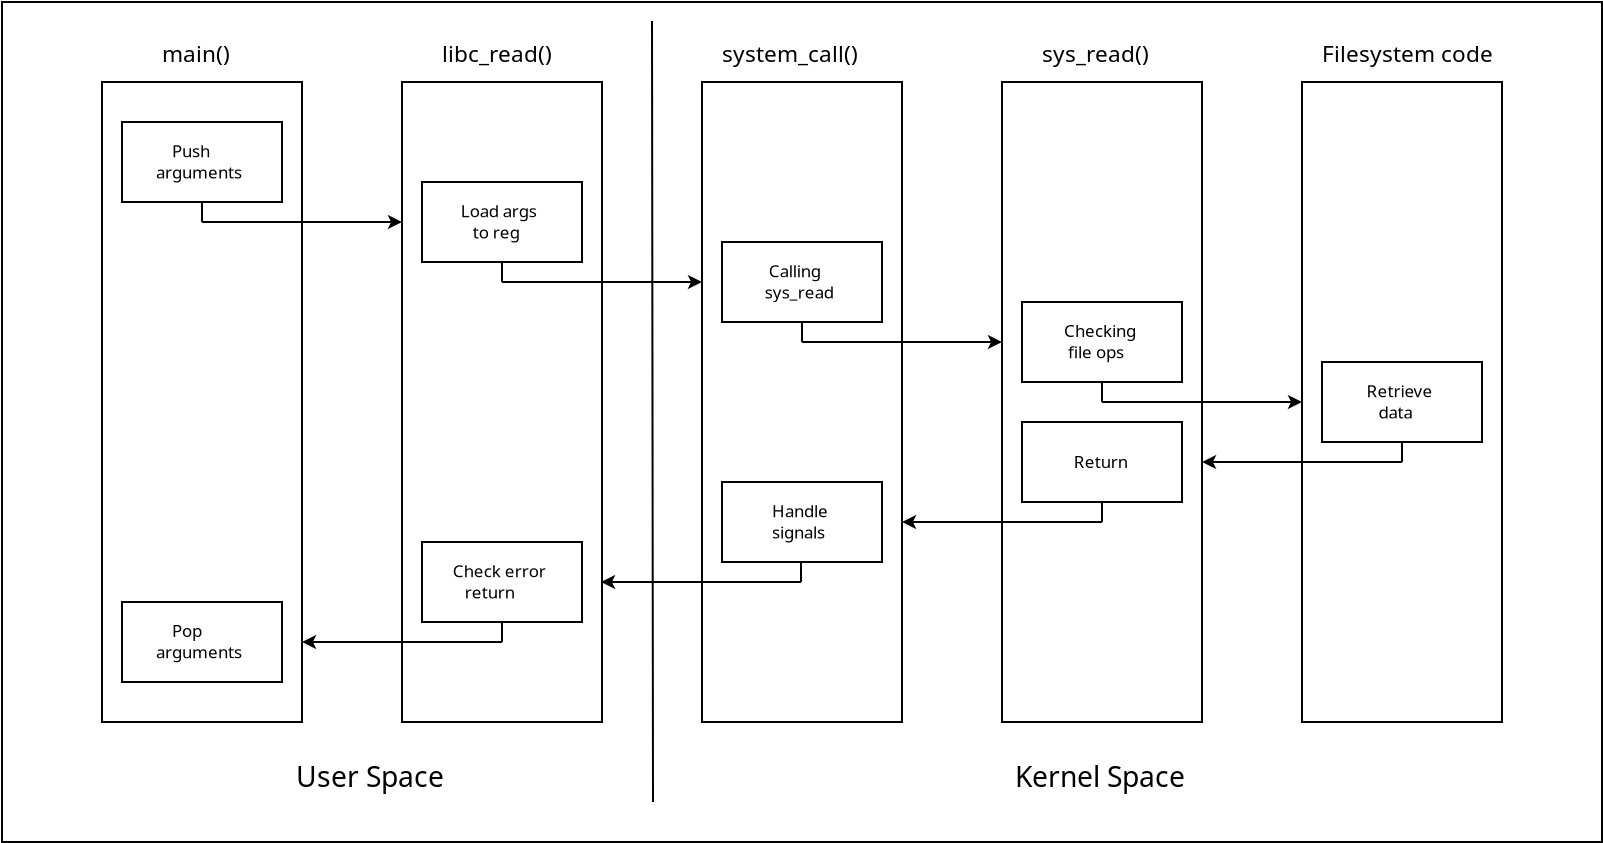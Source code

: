 <?xml version="1.0" encoding="UTF-8"?>
<dia:diagram xmlns:dia="http://www.lysator.liu.se/~alla/dia/">
  <dia:layer name="Background" visible="true" active="true">
    <dia:group>
      <dia:object type="Standard - Box" version="0" id="O0">
        <dia:attribute name="obj_pos">
          <dia:point val="5,1"/>
        </dia:attribute>
        <dia:attribute name="obj_bb">
          <dia:rectangle val="4.95,0.95;85.05,43.05"/>
        </dia:attribute>
        <dia:attribute name="elem_corner">
          <dia:point val="5,1"/>
        </dia:attribute>
        <dia:attribute name="elem_width">
          <dia:real val="80"/>
        </dia:attribute>
        <dia:attribute name="elem_height">
          <dia:real val="42"/>
        </dia:attribute>
        <dia:attribute name="show_background">
          <dia:boolean val="true"/>
        </dia:attribute>
      </dia:object>
      <dia:group>
        <dia:object type="Standard - Box" version="0" id="O1">
          <dia:attribute name="obj_pos">
            <dia:point val="10,5"/>
          </dia:attribute>
          <dia:attribute name="obj_bb">
            <dia:rectangle val="9.95,4.95;20.05,37.05"/>
          </dia:attribute>
          <dia:attribute name="elem_corner">
            <dia:point val="10,5"/>
          </dia:attribute>
          <dia:attribute name="elem_width">
            <dia:real val="10"/>
          </dia:attribute>
          <dia:attribute name="elem_height">
            <dia:real val="32"/>
          </dia:attribute>
          <dia:attribute name="show_background">
            <dia:boolean val="true"/>
          </dia:attribute>
        </dia:object>
        <dia:object type="Standard - Box" version="0" id="O2">
          <dia:attribute name="obj_pos">
            <dia:point val="25,5"/>
          </dia:attribute>
          <dia:attribute name="obj_bb">
            <dia:rectangle val="24.95,4.95;35.05,37.05"/>
          </dia:attribute>
          <dia:attribute name="elem_corner">
            <dia:point val="25,5"/>
          </dia:attribute>
          <dia:attribute name="elem_width">
            <dia:real val="10"/>
          </dia:attribute>
          <dia:attribute name="elem_height">
            <dia:real val="32"/>
          </dia:attribute>
          <dia:attribute name="show_background">
            <dia:boolean val="true"/>
          </dia:attribute>
        </dia:object>
        <dia:object type="Standard - Box" version="0" id="O3">
          <dia:attribute name="obj_pos">
            <dia:point val="40,5"/>
          </dia:attribute>
          <dia:attribute name="obj_bb">
            <dia:rectangle val="39.95,4.95;50.05,37.05"/>
          </dia:attribute>
          <dia:attribute name="elem_corner">
            <dia:point val="40,5"/>
          </dia:attribute>
          <dia:attribute name="elem_width">
            <dia:real val="10"/>
          </dia:attribute>
          <dia:attribute name="elem_height">
            <dia:real val="32"/>
          </dia:attribute>
          <dia:attribute name="show_background">
            <dia:boolean val="true"/>
          </dia:attribute>
        </dia:object>
        <dia:object type="Standard - Box" version="0" id="O4">
          <dia:attribute name="obj_pos">
            <dia:point val="55,5"/>
          </dia:attribute>
          <dia:attribute name="obj_bb">
            <dia:rectangle val="54.95,4.95;65.05,37.05"/>
          </dia:attribute>
          <dia:attribute name="elem_corner">
            <dia:point val="55,5"/>
          </dia:attribute>
          <dia:attribute name="elem_width">
            <dia:real val="10"/>
          </dia:attribute>
          <dia:attribute name="elem_height">
            <dia:real val="32"/>
          </dia:attribute>
          <dia:attribute name="show_background">
            <dia:boolean val="true"/>
          </dia:attribute>
        </dia:object>
        <dia:object type="Standard - Box" version="0" id="O5">
          <dia:attribute name="obj_pos">
            <dia:point val="70,5"/>
          </dia:attribute>
          <dia:attribute name="obj_bb">
            <dia:rectangle val="69.95,4.95;80.05,37.05"/>
          </dia:attribute>
          <dia:attribute name="elem_corner">
            <dia:point val="70,5"/>
          </dia:attribute>
          <dia:attribute name="elem_width">
            <dia:real val="10"/>
          </dia:attribute>
          <dia:attribute name="elem_height">
            <dia:real val="32"/>
          </dia:attribute>
          <dia:attribute name="show_background">
            <dia:boolean val="true"/>
          </dia:attribute>
        </dia:object>
        <dia:object type="Standard - Box" version="0" id="O6">
          <dia:attribute name="obj_pos">
            <dia:point val="11,7"/>
          </dia:attribute>
          <dia:attribute name="obj_bb">
            <dia:rectangle val="10.95,6.95;19.05,11.05"/>
          </dia:attribute>
          <dia:attribute name="elem_corner">
            <dia:point val="11,7"/>
          </dia:attribute>
          <dia:attribute name="elem_width">
            <dia:real val="8"/>
          </dia:attribute>
          <dia:attribute name="elem_height">
            <dia:real val="4"/>
          </dia:attribute>
          <dia:attribute name="show_background">
            <dia:boolean val="true"/>
          </dia:attribute>
        </dia:object>
        <dia:object type="Standard - Box" version="0" id="O7">
          <dia:attribute name="obj_pos">
            <dia:point val="26,10"/>
          </dia:attribute>
          <dia:attribute name="obj_bb">
            <dia:rectangle val="25.95,9.95;34.05,14.05"/>
          </dia:attribute>
          <dia:attribute name="elem_corner">
            <dia:point val="26,10"/>
          </dia:attribute>
          <dia:attribute name="elem_width">
            <dia:real val="8"/>
          </dia:attribute>
          <dia:attribute name="elem_height">
            <dia:real val="4"/>
          </dia:attribute>
          <dia:attribute name="show_background">
            <dia:boolean val="true"/>
          </dia:attribute>
        </dia:object>
        <dia:object type="Standard - Box" version="0" id="O8">
          <dia:attribute name="obj_pos">
            <dia:point val="41,13"/>
          </dia:attribute>
          <dia:attribute name="obj_bb">
            <dia:rectangle val="40.95,12.95;49.05,17.05"/>
          </dia:attribute>
          <dia:attribute name="elem_corner">
            <dia:point val="41,13"/>
          </dia:attribute>
          <dia:attribute name="elem_width">
            <dia:real val="8"/>
          </dia:attribute>
          <dia:attribute name="elem_height">
            <dia:real val="4"/>
          </dia:attribute>
          <dia:attribute name="show_background">
            <dia:boolean val="true"/>
          </dia:attribute>
        </dia:object>
        <dia:object type="Standard - Box" version="0" id="O9">
          <dia:attribute name="obj_pos">
            <dia:point val="56,16"/>
          </dia:attribute>
          <dia:attribute name="obj_bb">
            <dia:rectangle val="55.95,15.95;64.05,20.05"/>
          </dia:attribute>
          <dia:attribute name="elem_corner">
            <dia:point val="56,16"/>
          </dia:attribute>
          <dia:attribute name="elem_width">
            <dia:real val="8"/>
          </dia:attribute>
          <dia:attribute name="elem_height">
            <dia:real val="4"/>
          </dia:attribute>
          <dia:attribute name="show_background">
            <dia:boolean val="true"/>
          </dia:attribute>
        </dia:object>
        <dia:object type="Standard - Box" version="0" id="O10">
          <dia:attribute name="obj_pos">
            <dia:point val="71,19"/>
          </dia:attribute>
          <dia:attribute name="obj_bb">
            <dia:rectangle val="70.95,18.95;79.05,23.05"/>
          </dia:attribute>
          <dia:attribute name="elem_corner">
            <dia:point val="71,19"/>
          </dia:attribute>
          <dia:attribute name="elem_width">
            <dia:real val="8"/>
          </dia:attribute>
          <dia:attribute name="elem_height">
            <dia:real val="4"/>
          </dia:attribute>
          <dia:attribute name="show_background">
            <dia:boolean val="true"/>
          </dia:attribute>
        </dia:object>
        <dia:group>
          <dia:object type="Standard - Line" version="0" id="O11">
            <dia:attribute name="obj_pos">
              <dia:point val="15,11"/>
            </dia:attribute>
            <dia:attribute name="obj_bb">
              <dia:rectangle val="14.95,10.95;15.05,12.05"/>
            </dia:attribute>
            <dia:attribute name="conn_endpoints">
              <dia:point val="15,11"/>
              <dia:point val="15,12"/>
            </dia:attribute>
            <dia:attribute name="numcp">
              <dia:int val="1"/>
            </dia:attribute>
          </dia:object>
          <dia:object type="Standard - Line" version="0" id="O12">
            <dia:attribute name="obj_pos">
              <dia:point val="15,12"/>
            </dia:attribute>
            <dia:attribute name="obj_bb">
              <dia:rectangle val="14.95,11.638;25.112,12.362"/>
            </dia:attribute>
            <dia:attribute name="conn_endpoints">
              <dia:point val="15,12"/>
              <dia:point val="25,12"/>
            </dia:attribute>
            <dia:attribute name="numcp">
              <dia:int val="1"/>
            </dia:attribute>
            <dia:attribute name="end_arrow">
              <dia:enum val="22"/>
            </dia:attribute>
            <dia:attribute name="end_arrow_length">
              <dia:real val="0.5"/>
            </dia:attribute>
            <dia:attribute name="end_arrow_width">
              <dia:real val="0.5"/>
            </dia:attribute>
          </dia:object>
        </dia:group>
        <dia:group>
          <dia:object type="Standard - Line" version="0" id="O13">
            <dia:attribute name="obj_pos">
              <dia:point val="30,14"/>
            </dia:attribute>
            <dia:attribute name="obj_bb">
              <dia:rectangle val="29.95,13.95;30.05,15.05"/>
            </dia:attribute>
            <dia:attribute name="conn_endpoints">
              <dia:point val="30,14"/>
              <dia:point val="30,15"/>
            </dia:attribute>
            <dia:attribute name="numcp">
              <dia:int val="1"/>
            </dia:attribute>
          </dia:object>
          <dia:object type="Standard - Line" version="0" id="O14">
            <dia:attribute name="obj_pos">
              <dia:point val="30,15"/>
            </dia:attribute>
            <dia:attribute name="obj_bb">
              <dia:rectangle val="29.95,14.638;40.112,15.362"/>
            </dia:attribute>
            <dia:attribute name="conn_endpoints">
              <dia:point val="30,15"/>
              <dia:point val="40,15"/>
            </dia:attribute>
            <dia:attribute name="numcp">
              <dia:int val="1"/>
            </dia:attribute>
            <dia:attribute name="end_arrow">
              <dia:enum val="22"/>
            </dia:attribute>
            <dia:attribute name="end_arrow_length">
              <dia:real val="0.5"/>
            </dia:attribute>
            <dia:attribute name="end_arrow_width">
              <dia:real val="0.5"/>
            </dia:attribute>
          </dia:object>
        </dia:group>
        <dia:group>
          <dia:object type="Standard - Line" version="0" id="O15">
            <dia:attribute name="obj_pos">
              <dia:point val="45,17"/>
            </dia:attribute>
            <dia:attribute name="obj_bb">
              <dia:rectangle val="44.95,16.95;45.05,18.05"/>
            </dia:attribute>
            <dia:attribute name="conn_endpoints">
              <dia:point val="45,17"/>
              <dia:point val="45,18"/>
            </dia:attribute>
            <dia:attribute name="numcp">
              <dia:int val="1"/>
            </dia:attribute>
          </dia:object>
          <dia:object type="Standard - Line" version="0" id="O16">
            <dia:attribute name="obj_pos">
              <dia:point val="45,18"/>
            </dia:attribute>
            <dia:attribute name="obj_bb">
              <dia:rectangle val="44.95,17.638;55.112,18.362"/>
            </dia:attribute>
            <dia:attribute name="conn_endpoints">
              <dia:point val="45,18"/>
              <dia:point val="55,18"/>
            </dia:attribute>
            <dia:attribute name="numcp">
              <dia:int val="1"/>
            </dia:attribute>
            <dia:attribute name="end_arrow">
              <dia:enum val="22"/>
            </dia:attribute>
            <dia:attribute name="end_arrow_length">
              <dia:real val="0.5"/>
            </dia:attribute>
            <dia:attribute name="end_arrow_width">
              <dia:real val="0.5"/>
            </dia:attribute>
          </dia:object>
        </dia:group>
        <dia:group>
          <dia:object type="Standard - Line" version="0" id="O17">
            <dia:attribute name="obj_pos">
              <dia:point val="60,20"/>
            </dia:attribute>
            <dia:attribute name="obj_bb">
              <dia:rectangle val="59.95,19.95;60.05,21.05"/>
            </dia:attribute>
            <dia:attribute name="conn_endpoints">
              <dia:point val="60,20"/>
              <dia:point val="60,21"/>
            </dia:attribute>
            <dia:attribute name="numcp">
              <dia:int val="1"/>
            </dia:attribute>
          </dia:object>
          <dia:object type="Standard - Line" version="0" id="O18">
            <dia:attribute name="obj_pos">
              <dia:point val="60,21"/>
            </dia:attribute>
            <dia:attribute name="obj_bb">
              <dia:rectangle val="59.95,20.638;70.112,21.362"/>
            </dia:attribute>
            <dia:attribute name="conn_endpoints">
              <dia:point val="60,21"/>
              <dia:point val="70,21"/>
            </dia:attribute>
            <dia:attribute name="numcp">
              <dia:int val="1"/>
            </dia:attribute>
            <dia:attribute name="end_arrow">
              <dia:enum val="22"/>
            </dia:attribute>
            <dia:attribute name="end_arrow_length">
              <dia:real val="0.5"/>
            </dia:attribute>
            <dia:attribute name="end_arrow_width">
              <dia:real val="0.5"/>
            </dia:attribute>
          </dia:object>
        </dia:group>
        <dia:object type="Standard - Box" version="0" id="O19">
          <dia:attribute name="obj_pos">
            <dia:point val="56,22"/>
          </dia:attribute>
          <dia:attribute name="obj_bb">
            <dia:rectangle val="55.95,21.95;64.05,26.05"/>
          </dia:attribute>
          <dia:attribute name="elem_corner">
            <dia:point val="56,22"/>
          </dia:attribute>
          <dia:attribute name="elem_width">
            <dia:real val="8"/>
          </dia:attribute>
          <dia:attribute name="elem_height">
            <dia:real val="4"/>
          </dia:attribute>
          <dia:attribute name="show_background">
            <dia:boolean val="true"/>
          </dia:attribute>
        </dia:object>
        <dia:group>
          <dia:object type="Standard - Line" version="0" id="O20">
            <dia:attribute name="obj_pos">
              <dia:point val="75,23"/>
            </dia:attribute>
            <dia:attribute name="obj_bb">
              <dia:rectangle val="74.95,22.95;75.05,24.05"/>
            </dia:attribute>
            <dia:attribute name="conn_endpoints">
              <dia:point val="75,23"/>
              <dia:point val="75,24"/>
            </dia:attribute>
            <dia:attribute name="numcp">
              <dia:int val="1"/>
            </dia:attribute>
          </dia:object>
          <dia:object type="Standard - Line" version="0" id="O21">
            <dia:attribute name="obj_pos">
              <dia:point val="65,24"/>
            </dia:attribute>
            <dia:attribute name="obj_bb">
              <dia:rectangle val="64.95,23.638;75.05,24.362"/>
            </dia:attribute>
            <dia:attribute name="conn_endpoints">
              <dia:point val="65,24"/>
              <dia:point val="75,24"/>
            </dia:attribute>
            <dia:attribute name="numcp">
              <dia:int val="1"/>
            </dia:attribute>
            <dia:attribute name="start_arrow">
              <dia:enum val="22"/>
            </dia:attribute>
            <dia:attribute name="start_arrow_length">
              <dia:real val="0.5"/>
            </dia:attribute>
            <dia:attribute name="start_arrow_width">
              <dia:real val="0.5"/>
            </dia:attribute>
          </dia:object>
        </dia:group>
        <dia:group>
          <dia:object type="Standard - Line" version="0" id="O22">
            <dia:attribute name="obj_pos">
              <dia:point val="60,26"/>
            </dia:attribute>
            <dia:attribute name="obj_bb">
              <dia:rectangle val="59.95,25.95;60.05,27.05"/>
            </dia:attribute>
            <dia:attribute name="conn_endpoints">
              <dia:point val="60,26"/>
              <dia:point val="60,27"/>
            </dia:attribute>
            <dia:attribute name="numcp">
              <dia:int val="1"/>
            </dia:attribute>
          </dia:object>
          <dia:object type="Standard - Line" version="0" id="O23">
            <dia:attribute name="obj_pos">
              <dia:point val="50,27"/>
            </dia:attribute>
            <dia:attribute name="obj_bb">
              <dia:rectangle val="49.95,26.638;60.05,27.362"/>
            </dia:attribute>
            <dia:attribute name="conn_endpoints">
              <dia:point val="50,27"/>
              <dia:point val="60,27"/>
            </dia:attribute>
            <dia:attribute name="numcp">
              <dia:int val="1"/>
            </dia:attribute>
            <dia:attribute name="start_arrow">
              <dia:enum val="22"/>
            </dia:attribute>
            <dia:attribute name="start_arrow_length">
              <dia:real val="0.5"/>
            </dia:attribute>
            <dia:attribute name="start_arrow_width">
              <dia:real val="0.5"/>
            </dia:attribute>
          </dia:object>
        </dia:group>
        <dia:object type="Standard - Box" version="0" id="O24">
          <dia:attribute name="obj_pos">
            <dia:point val="41,25"/>
          </dia:attribute>
          <dia:attribute name="obj_bb">
            <dia:rectangle val="40.95,24.95;49.05,29.05"/>
          </dia:attribute>
          <dia:attribute name="elem_corner">
            <dia:point val="41,25"/>
          </dia:attribute>
          <dia:attribute name="elem_width">
            <dia:real val="8"/>
          </dia:attribute>
          <dia:attribute name="elem_height">
            <dia:real val="4"/>
          </dia:attribute>
          <dia:attribute name="show_background">
            <dia:boolean val="true"/>
          </dia:attribute>
        </dia:object>
        <dia:object type="Standard - Box" version="0" id="O25">
          <dia:attribute name="obj_pos">
            <dia:point val="26,28"/>
          </dia:attribute>
          <dia:attribute name="obj_bb">
            <dia:rectangle val="25.95,27.95;34.05,32.05"/>
          </dia:attribute>
          <dia:attribute name="elem_corner">
            <dia:point val="26,28"/>
          </dia:attribute>
          <dia:attribute name="elem_width">
            <dia:real val="8"/>
          </dia:attribute>
          <dia:attribute name="elem_height">
            <dia:real val="4"/>
          </dia:attribute>
          <dia:attribute name="show_background">
            <dia:boolean val="true"/>
          </dia:attribute>
        </dia:object>
        <dia:group>
          <dia:object type="Standard - Line" version="0" id="O26">
            <dia:attribute name="obj_pos">
              <dia:point val="44.95,29"/>
            </dia:attribute>
            <dia:attribute name="obj_bb">
              <dia:rectangle val="44.9,28.95;45,30.05"/>
            </dia:attribute>
            <dia:attribute name="conn_endpoints">
              <dia:point val="44.95,29"/>
              <dia:point val="44.95,30"/>
            </dia:attribute>
            <dia:attribute name="numcp">
              <dia:int val="1"/>
            </dia:attribute>
          </dia:object>
          <dia:object type="Standard - Line" version="0" id="O27">
            <dia:attribute name="obj_pos">
              <dia:point val="34.95,30"/>
            </dia:attribute>
            <dia:attribute name="obj_bb">
              <dia:rectangle val="34.9,29.638;45,30.362"/>
            </dia:attribute>
            <dia:attribute name="conn_endpoints">
              <dia:point val="34.95,30"/>
              <dia:point val="44.95,30"/>
            </dia:attribute>
            <dia:attribute name="numcp">
              <dia:int val="1"/>
            </dia:attribute>
            <dia:attribute name="start_arrow">
              <dia:enum val="22"/>
            </dia:attribute>
            <dia:attribute name="start_arrow_length">
              <dia:real val="0.5"/>
            </dia:attribute>
            <dia:attribute name="start_arrow_width">
              <dia:real val="0.5"/>
            </dia:attribute>
          </dia:object>
        </dia:group>
        <dia:object type="Standard - Box" version="0" id="O28">
          <dia:attribute name="obj_pos">
            <dia:point val="11,31"/>
          </dia:attribute>
          <dia:attribute name="obj_bb">
            <dia:rectangle val="10.95,30.95;19.05,35.05"/>
          </dia:attribute>
          <dia:attribute name="elem_corner">
            <dia:point val="11,31"/>
          </dia:attribute>
          <dia:attribute name="elem_width">
            <dia:real val="8"/>
          </dia:attribute>
          <dia:attribute name="elem_height">
            <dia:real val="4"/>
          </dia:attribute>
          <dia:attribute name="show_background">
            <dia:boolean val="true"/>
          </dia:attribute>
        </dia:object>
        <dia:group>
          <dia:object type="Standard - Line" version="0" id="O29">
            <dia:attribute name="obj_pos">
              <dia:point val="30,32"/>
            </dia:attribute>
            <dia:attribute name="obj_bb">
              <dia:rectangle val="29.95,31.95;30.05,33.05"/>
            </dia:attribute>
            <dia:attribute name="conn_endpoints">
              <dia:point val="30,32"/>
              <dia:point val="30,33"/>
            </dia:attribute>
            <dia:attribute name="numcp">
              <dia:int val="1"/>
            </dia:attribute>
          </dia:object>
          <dia:object type="Standard - Line" version="0" id="O30">
            <dia:attribute name="obj_pos">
              <dia:point val="20,33"/>
            </dia:attribute>
            <dia:attribute name="obj_bb">
              <dia:rectangle val="19.95,32.638;30.05,33.362"/>
            </dia:attribute>
            <dia:attribute name="conn_endpoints">
              <dia:point val="20,33"/>
              <dia:point val="30,33"/>
            </dia:attribute>
            <dia:attribute name="numcp">
              <dia:int val="1"/>
            </dia:attribute>
            <dia:attribute name="start_arrow">
              <dia:enum val="22"/>
            </dia:attribute>
            <dia:attribute name="start_arrow_length">
              <dia:real val="0.5"/>
            </dia:attribute>
            <dia:attribute name="start_arrow_width">
              <dia:real val="0.5"/>
            </dia:attribute>
          </dia:object>
        </dia:group>
        <dia:object type="Standard - Line" version="0" id="O31">
          <dia:attribute name="obj_pos">
            <dia:point val="37.5,1.95"/>
          </dia:attribute>
          <dia:attribute name="obj_bb">
            <dia:rectangle val="37.45,1.9;37.6,41.05"/>
          </dia:attribute>
          <dia:attribute name="conn_endpoints">
            <dia:point val="37.5,1.95"/>
            <dia:point val="37.55,41"/>
          </dia:attribute>
          <dia:attribute name="numcp">
            <dia:int val="1"/>
          </dia:attribute>
        </dia:object>
        <dia:object type="Standard - Text" version="1" id="O32">
          <dia:attribute name="obj_pos">
            <dia:point val="19.7,40.25"/>
          </dia:attribute>
          <dia:attribute name="obj_bb">
            <dia:rectangle val="19.7,38.94;27.66,40.583"/>
          </dia:attribute>
          <dia:attribute name="text">
            <dia:composite type="text">
              <dia:attribute name="string">
                <dia:string>#User Space#</dia:string>
              </dia:attribute>
              <dia:attribute name="font">
                <dia:font family="sans" style="0" name="Helvetica"/>
              </dia:attribute>
              <dia:attribute name="height">
                <dia:real val="1.764"/>
              </dia:attribute>
              <dia:attribute name="pos">
                <dia:point val="19.7,40.25"/>
              </dia:attribute>
              <dia:attribute name="color">
                <dia:color val="#000000"/>
              </dia:attribute>
              <dia:attribute name="alignment">
                <dia:enum val="0"/>
              </dia:attribute>
            </dia:composite>
          </dia:attribute>
          <dia:attribute name="valign">
            <dia:enum val="3"/>
          </dia:attribute>
        </dia:object>
        <dia:object type="Standard - Text" version="1" id="O33">
          <dia:attribute name="obj_pos">
            <dia:point val="55.65,40.25"/>
          </dia:attribute>
          <dia:attribute name="obj_bb">
            <dia:rectangle val="55.65,38.94;64.825,40.583"/>
          </dia:attribute>
          <dia:attribute name="text">
            <dia:composite type="text">
              <dia:attribute name="string">
                <dia:string>#Kernel Space#</dia:string>
              </dia:attribute>
              <dia:attribute name="font">
                <dia:font family="sans" style="0" name="Helvetica"/>
              </dia:attribute>
              <dia:attribute name="height">
                <dia:real val="1.764"/>
              </dia:attribute>
              <dia:attribute name="pos">
                <dia:point val="55.65,40.25"/>
              </dia:attribute>
              <dia:attribute name="color">
                <dia:color val="#000000"/>
              </dia:attribute>
              <dia:attribute name="alignment">
                <dia:enum val="0"/>
              </dia:attribute>
            </dia:composite>
          </dia:attribute>
          <dia:attribute name="valign">
            <dia:enum val="3"/>
          </dia:attribute>
        </dia:object>
        <dia:object type="Standard - Text" version="1" id="O34">
          <dia:attribute name="obj_pos">
            <dia:point val="13,4"/>
          </dia:attribute>
          <dia:attribute name="obj_bb">
            <dia:rectangle val="13,2.95;16.703,4.268"/>
          </dia:attribute>
          <dia:attribute name="text">
            <dia:composite type="text">
              <dia:attribute name="string">
                <dia:string>#main()#</dia:string>
              </dia:attribute>
              <dia:attribute name="font">
                <dia:font family="sans" style="0" name="Helvetica"/>
              </dia:attribute>
              <dia:attribute name="height">
                <dia:real val="1.411"/>
              </dia:attribute>
              <dia:attribute name="pos">
                <dia:point val="13,4"/>
              </dia:attribute>
              <dia:attribute name="color">
                <dia:color val="#000000"/>
              </dia:attribute>
              <dia:attribute name="alignment">
                <dia:enum val="0"/>
              </dia:attribute>
            </dia:composite>
          </dia:attribute>
          <dia:attribute name="valign">
            <dia:enum val="3"/>
          </dia:attribute>
        </dia:object>
        <dia:object type="Standard - Text" version="1" id="O35">
          <dia:attribute name="obj_pos">
            <dia:point val="27,4"/>
          </dia:attribute>
          <dia:attribute name="obj_bb">
            <dia:rectangle val="27,2.95;32.96,4.268"/>
          </dia:attribute>
          <dia:attribute name="text">
            <dia:composite type="text">
              <dia:attribute name="string">
                <dia:string>#libc_read()#</dia:string>
              </dia:attribute>
              <dia:attribute name="font">
                <dia:font family="sans" style="0" name="Helvetica"/>
              </dia:attribute>
              <dia:attribute name="height">
                <dia:real val="1.411"/>
              </dia:attribute>
              <dia:attribute name="pos">
                <dia:point val="27,4"/>
              </dia:attribute>
              <dia:attribute name="color">
                <dia:color val="#000000"/>
              </dia:attribute>
              <dia:attribute name="alignment">
                <dia:enum val="0"/>
              </dia:attribute>
            </dia:composite>
          </dia:attribute>
          <dia:attribute name="valign">
            <dia:enum val="3"/>
          </dia:attribute>
        </dia:object>
        <dia:object type="Standard - Text" version="1" id="O36">
          <dia:attribute name="obj_pos">
            <dia:point val="41,4"/>
          </dia:attribute>
          <dia:attribute name="obj_bb">
            <dia:rectangle val="41,2.917;48.505,4.333"/>
          </dia:attribute>
          <dia:attribute name="text">
            <dia:composite type="text">
              <dia:attribute name="string">
                <dia:string>#system_call()#</dia:string>
              </dia:attribute>
              <dia:attribute name="font">
                <dia:font family="sans" style="0" name="Helvetica"/>
              </dia:attribute>
              <dia:attribute name="height">
                <dia:real val="1.411"/>
              </dia:attribute>
              <dia:attribute name="pos">
                <dia:point val="41,4"/>
              </dia:attribute>
              <dia:attribute name="color">
                <dia:color val="#000000"/>
              </dia:attribute>
              <dia:attribute name="alignment">
                <dia:enum val="0"/>
              </dia:attribute>
            </dia:composite>
          </dia:attribute>
          <dia:attribute name="valign">
            <dia:enum val="3"/>
          </dia:attribute>
        </dia:object>
        <dia:object type="Standard - Text" version="1" id="O37">
          <dia:attribute name="obj_pos">
            <dia:point val="57,4"/>
          </dia:attribute>
          <dia:attribute name="obj_bb">
            <dia:rectangle val="57,2.917;62.868,4.333"/>
          </dia:attribute>
          <dia:attribute name="text">
            <dia:composite type="text">
              <dia:attribute name="string">
                <dia:string>#sys_read()#</dia:string>
              </dia:attribute>
              <dia:attribute name="font">
                <dia:font family="sans" style="0" name="Helvetica"/>
              </dia:attribute>
              <dia:attribute name="height">
                <dia:real val="1.411"/>
              </dia:attribute>
              <dia:attribute name="pos">
                <dia:point val="57,4"/>
              </dia:attribute>
              <dia:attribute name="color">
                <dia:color val="#000000"/>
              </dia:attribute>
              <dia:attribute name="alignment">
                <dia:enum val="0"/>
              </dia:attribute>
            </dia:composite>
          </dia:attribute>
          <dia:attribute name="valign">
            <dia:enum val="3"/>
          </dia:attribute>
        </dia:object>
        <dia:object type="Standard - Text" version="1" id="O38">
          <dia:attribute name="obj_pos">
            <dia:point val="12.699,8.765"/>
          </dia:attribute>
          <dia:attribute name="obj_bb">
            <dia:rectangle val="12.699,7.952;17.311,10.072"/>
          </dia:attribute>
          <dia:attribute name="text">
            <dia:composite type="text">
              <dia:attribute name="string">
                <dia:string>#    Push
arguments#</dia:string>
              </dia:attribute>
              <dia:attribute name="font">
                <dia:font family="sans" style="0" name="Helvetica"/>
              </dia:attribute>
              <dia:attribute name="height">
                <dia:real val="1.058"/>
              </dia:attribute>
              <dia:attribute name="pos">
                <dia:point val="12.699,8.765"/>
              </dia:attribute>
              <dia:attribute name="color">
                <dia:color val="#000000"/>
              </dia:attribute>
              <dia:attribute name="alignment">
                <dia:enum val="0"/>
              </dia:attribute>
            </dia:composite>
          </dia:attribute>
          <dia:attribute name="valign">
            <dia:enum val="3"/>
          </dia:attribute>
        </dia:object>
        <dia:object type="Standard - Text" version="1" id="O39">
          <dia:attribute name="obj_pos">
            <dia:point val="12.706,32.752"/>
          </dia:attribute>
          <dia:attribute name="obj_bb">
            <dia:rectangle val="12.706,31.965;17.294,34.011"/>
          </dia:attribute>
          <dia:attribute name="text">
            <dia:composite type="text">
              <dia:attribute name="string">
                <dia:string>#    Pop
arguments#</dia:string>
              </dia:attribute>
              <dia:attribute name="font">
                <dia:font family="sans" style="0" name="Helvetica"/>
              </dia:attribute>
              <dia:attribute name="height">
                <dia:real val="1.058"/>
              </dia:attribute>
              <dia:attribute name="pos">
                <dia:point val="12.706,32.752"/>
              </dia:attribute>
              <dia:attribute name="color">
                <dia:color val="#000000"/>
              </dia:attribute>
              <dia:attribute name="alignment">
                <dia:enum val="0"/>
              </dia:attribute>
            </dia:composite>
          </dia:attribute>
          <dia:attribute name="valign">
            <dia:enum val="3"/>
          </dia:attribute>
        </dia:object>
        <dia:object type="Standard - Text" version="1" id="O40">
          <dia:attribute name="obj_pos">
            <dia:point val="27.933,11.765"/>
          </dia:attribute>
          <dia:attribute name="obj_bb">
            <dia:rectangle val="27.933,10.977;32.068,13.023"/>
          </dia:attribute>
          <dia:attribute name="text">
            <dia:composite type="text">
              <dia:attribute name="string">
                <dia:string>#Load args
   to reg#</dia:string>
              </dia:attribute>
              <dia:attribute name="font">
                <dia:font family="sans" style="0" name="Helvetica"/>
              </dia:attribute>
              <dia:attribute name="height">
                <dia:real val="1.058"/>
              </dia:attribute>
              <dia:attribute name="pos">
                <dia:point val="27.933,11.765"/>
              </dia:attribute>
              <dia:attribute name="color">
                <dia:color val="#000000"/>
              </dia:attribute>
              <dia:attribute name="alignment">
                <dia:enum val="0"/>
              </dia:attribute>
            </dia:composite>
          </dia:attribute>
          <dia:attribute name="valign">
            <dia:enum val="3"/>
          </dia:attribute>
        </dia:object>
        <dia:object type="Standard - Text" version="1" id="O41">
          <dia:attribute name="obj_pos">
            <dia:point val="71,4"/>
          </dia:attribute>
          <dia:attribute name="obj_bb">
            <dia:rectangle val="71,2.95;80.062,4.268"/>
          </dia:attribute>
          <dia:attribute name="text">
            <dia:composite type="text">
              <dia:attribute name="string">
                <dia:string>#Filesystem code#</dia:string>
              </dia:attribute>
              <dia:attribute name="font">
                <dia:font family="sans" style="0" name="Helvetica"/>
              </dia:attribute>
              <dia:attribute name="height">
                <dia:real val="1.411"/>
              </dia:attribute>
              <dia:attribute name="pos">
                <dia:point val="71,4"/>
              </dia:attribute>
              <dia:attribute name="color">
                <dia:color val="#000000"/>
              </dia:attribute>
              <dia:attribute name="alignment">
                <dia:enum val="0"/>
              </dia:attribute>
            </dia:composite>
          </dia:attribute>
          <dia:attribute name="valign">
            <dia:enum val="3"/>
          </dia:attribute>
        </dia:object>
        <dia:object type="Standard - Text" version="1" id="O42">
          <dia:attribute name="obj_pos">
            <dia:point val="43.139,14.765"/>
          </dia:attribute>
          <dia:attribute name="obj_bb">
            <dia:rectangle val="43.139,13.977;46.861,16.023"/>
          </dia:attribute>
          <dia:attribute name="text">
            <dia:composite type="text">
              <dia:attribute name="string">
                <dia:string># Calling 
sys_read#</dia:string>
              </dia:attribute>
              <dia:attribute name="font">
                <dia:font family="sans" style="0" name="Helvetica"/>
              </dia:attribute>
              <dia:attribute name="height">
                <dia:real val="1.058"/>
              </dia:attribute>
              <dia:attribute name="pos">
                <dia:point val="43.139,14.765"/>
              </dia:attribute>
              <dia:attribute name="color">
                <dia:color val="#000000"/>
              </dia:attribute>
              <dia:attribute name="alignment">
                <dia:enum val="0"/>
              </dia:attribute>
            </dia:composite>
          </dia:attribute>
          <dia:attribute name="valign">
            <dia:enum val="3"/>
          </dia:attribute>
        </dia:object>
        <dia:object type="Standard - Text" version="1" id="O43">
          <dia:attribute name="obj_pos">
            <dia:point val="57,18"/>
          </dia:attribute>
          <dia:attribute name="obj_bb">
            <dia:rectangle val="56.981,17.386;57,18.187"/>
          </dia:attribute>
          <dia:attribute name="text">
            <dia:composite type="text">
              <dia:attribute name="string">
                <dia:string>##</dia:string>
              </dia:attribute>
              <dia:attribute name="font">
                <dia:font family="sans" style="0" name="Helvetica"/>
              </dia:attribute>
              <dia:attribute name="height">
                <dia:real val="0.8"/>
              </dia:attribute>
              <dia:attribute name="pos">
                <dia:point val="57,18"/>
              </dia:attribute>
              <dia:attribute name="color">
                <dia:color val="#000000"/>
              </dia:attribute>
              <dia:attribute name="alignment">
                <dia:enum val="0"/>
              </dia:attribute>
            </dia:composite>
          </dia:attribute>
          <dia:attribute name="valign">
            <dia:enum val="3"/>
          </dia:attribute>
        </dia:object>
        <dia:object type="Standard - Text" version="1" id="O44">
          <dia:attribute name="obj_pos">
            <dia:point val="57.906,17.752"/>
          </dia:attribute>
          <dia:attribute name="obj_bb">
            <dia:rectangle val="57.906,16.965;62.094,19.011"/>
          </dia:attribute>
          <dia:attribute name="text">
            <dia:composite type="text">
              <dia:attribute name="string">
                <dia:string># Checking
  file ops#</dia:string>
              </dia:attribute>
              <dia:attribute name="font">
                <dia:font family="sans" style="0" name="Helvetica"/>
              </dia:attribute>
              <dia:attribute name="height">
                <dia:real val="1.058"/>
              </dia:attribute>
              <dia:attribute name="pos">
                <dia:point val="57.906,17.752"/>
              </dia:attribute>
              <dia:attribute name="color">
                <dia:color val="#000000"/>
              </dia:attribute>
              <dia:attribute name="alignment">
                <dia:enum val="0"/>
              </dia:attribute>
            </dia:composite>
          </dia:attribute>
          <dia:attribute name="valign">
            <dia:enum val="3"/>
          </dia:attribute>
        </dia:object>
        <dia:object type="Standard - Text" version="1" id="O45">
          <dia:attribute name="obj_pos">
            <dia:point val="73.231,20.765"/>
          </dia:attribute>
          <dia:attribute name="obj_bb">
            <dia:rectangle val="73.231,19.977;76.769,22.023"/>
          </dia:attribute>
          <dia:attribute name="text">
            <dia:composite type="text">
              <dia:attribute name="string">
                <dia:string>#Retrieve
   data#</dia:string>
              </dia:attribute>
              <dia:attribute name="font">
                <dia:font family="sans" style="0" name="Helvetica"/>
              </dia:attribute>
              <dia:attribute name="height">
                <dia:real val="1.058"/>
              </dia:attribute>
              <dia:attribute name="pos">
                <dia:point val="73.231,20.765"/>
              </dia:attribute>
              <dia:attribute name="color">
                <dia:color val="#000000"/>
              </dia:attribute>
              <dia:attribute name="alignment">
                <dia:enum val="0"/>
              </dia:attribute>
            </dia:composite>
          </dia:attribute>
          <dia:attribute name="valign">
            <dia:enum val="3"/>
          </dia:attribute>
        </dia:object>
        <dia:object type="Standard - Text" version="1" id="O46">
          <dia:attribute name="obj_pos">
            <dia:point val="58.593,24.294"/>
          </dia:attribute>
          <dia:attribute name="obj_bb">
            <dia:rectangle val="58.593,23.506;61.407,24.494"/>
          </dia:attribute>
          <dia:attribute name="text">
            <dia:composite type="text">
              <dia:attribute name="string">
                <dia:string>#Return#</dia:string>
              </dia:attribute>
              <dia:attribute name="font">
                <dia:font family="sans" style="0" name="Helvetica"/>
              </dia:attribute>
              <dia:attribute name="height">
                <dia:real val="1.058"/>
              </dia:attribute>
              <dia:attribute name="pos">
                <dia:point val="58.593,24.294"/>
              </dia:attribute>
              <dia:attribute name="color">
                <dia:color val="#000000"/>
              </dia:attribute>
              <dia:attribute name="alignment">
                <dia:enum val="0"/>
              </dia:attribute>
            </dia:composite>
          </dia:attribute>
          <dia:attribute name="valign">
            <dia:enum val="3"/>
          </dia:attribute>
        </dia:object>
        <dia:object type="Standard - Text" version="1" id="O47">
          <dia:attribute name="obj_pos">
            <dia:point val="43.505,26.765"/>
          </dia:attribute>
          <dia:attribute name="obj_bb">
            <dia:rectangle val="43.505,25.977;46.495,28.023"/>
          </dia:attribute>
          <dia:attribute name="text">
            <dia:composite type="text">
              <dia:attribute name="string">
                <dia:string>#Handle
signals#</dia:string>
              </dia:attribute>
              <dia:attribute name="font">
                <dia:font family="sans" style="0" name="Helvetica"/>
              </dia:attribute>
              <dia:attribute name="height">
                <dia:real val="1.058"/>
              </dia:attribute>
              <dia:attribute name="pos">
                <dia:point val="43.505,26.765"/>
              </dia:attribute>
              <dia:attribute name="color">
                <dia:color val="#000000"/>
              </dia:attribute>
              <dia:attribute name="alignment">
                <dia:enum val="0"/>
              </dia:attribute>
            </dia:composite>
          </dia:attribute>
          <dia:attribute name="valign">
            <dia:enum val="3"/>
          </dia:attribute>
        </dia:object>
        <dia:object type="Standard - Text" version="1" id="O48">
          <dia:attribute name="obj_pos">
            <dia:point val="27.536,29.765"/>
          </dia:attribute>
          <dia:attribute name="obj_bb">
            <dia:rectangle val="27.536,28.977;32.464,31.023"/>
          </dia:attribute>
          <dia:attribute name="text">
            <dia:composite type="text">
              <dia:attribute name="string">
                <dia:string>#Check error
   return#</dia:string>
              </dia:attribute>
              <dia:attribute name="font">
                <dia:font family="sans" style="0" name="Helvetica"/>
              </dia:attribute>
              <dia:attribute name="height">
                <dia:real val="1.058"/>
              </dia:attribute>
              <dia:attribute name="pos">
                <dia:point val="27.536,29.765"/>
              </dia:attribute>
              <dia:attribute name="color">
                <dia:color val="#000000"/>
              </dia:attribute>
              <dia:attribute name="alignment">
                <dia:enum val="0"/>
              </dia:attribute>
            </dia:composite>
          </dia:attribute>
          <dia:attribute name="valign">
            <dia:enum val="3"/>
          </dia:attribute>
        </dia:object>
      </dia:group>
    </dia:group>
  </dia:layer>
</dia:diagram>
